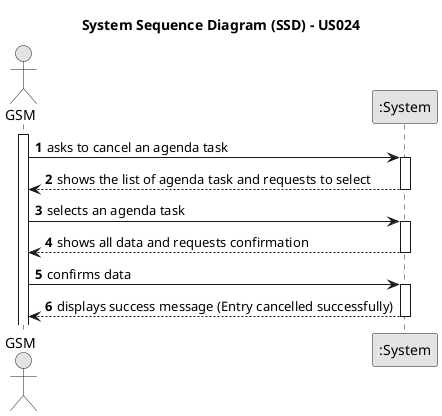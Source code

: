 @startuml
skinparam monochrome true
skinparam packageStyle rectangle
skinparam shadowing false

title System Sequence Diagram (SSD) - US024

autonumber

actor "GSM" as GSM
participant ":System" as System

activate GSM

    GSM -> System : asks to cancel an agenda task
    activate System

        System --> GSM : shows the list of agenda task and requests to select
    deactivate System

    GSM -> System : selects an agenda task

    activate System

        System --> GSM : shows all data and requests confirmation
    deactivate System

    GSM -> System : confirms data
    activate System

        System --> GSM : displays success message (Entry cancelled successfully)
    deactivate System

@enduml
